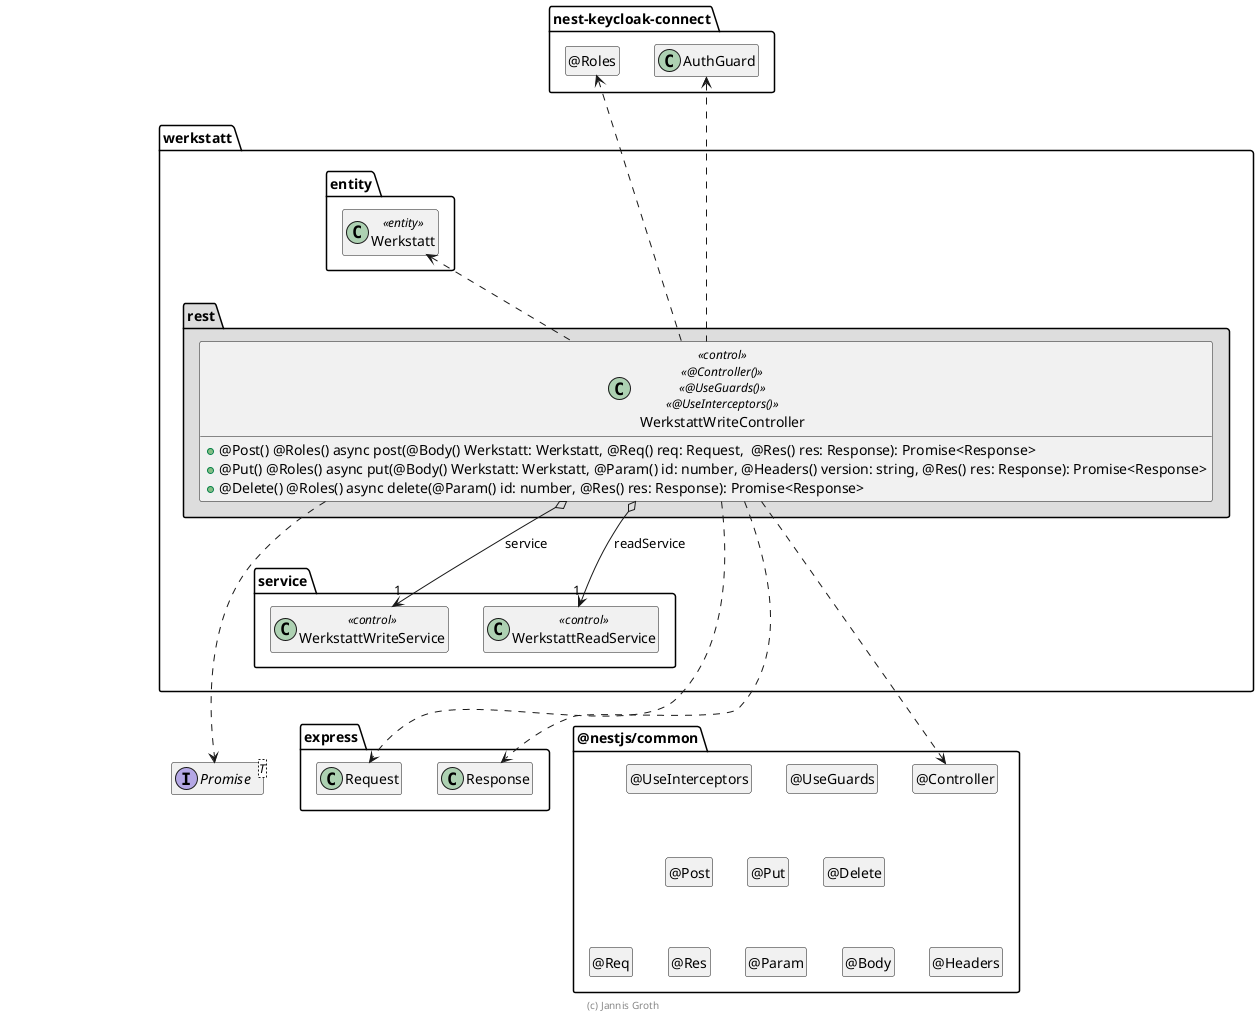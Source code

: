 @startuml Controller-Klasse

interface Promise<T>

package @nestjs/common {
  class "@Controller" as Controller
  hide Controller circle

  class "@UseGuards" as UseGuards
  hide UseGuards circle

  class "@UseInterceptors" as UseInterceptors
  hide UseInterceptors circle

  class "@Post" as Post
  hide Post circle

  class "@Put" as Put
  hide Put circle

  class "@Delete" as Delete
  hide Delete circle

  class "@Req" as Req
  hide Req circle

  class "@Res" as Res
  hide Res circle

  class "@Param" as Param
  hide Param circle

  class "@Body" as Body
  hide Body circle

  class "@Headers" as Headers
  hide Headers circle

  UseInterceptors .[hidden].> Post
  UseInterceptors .[hidden].> Put
  UseInterceptors .[hidden].> Delete

  Post .[hidden].> Req
  Post .[hidden].> Res
  Post .[hidden].> Param
  Post .[hidden].> Body
  Post .[hidden].> Headers
}

package nest-keycloak-connect {
  class AuthGuard

  class "@Roles" as Roles
  hide Roles circle
}

package express {
  class Request
  class Response

  Response .right[hidden].> Controller
}

package werkstatt {
  package entity #FFFFFF {
    class Werkstatt <<entity>>

    Werkstatt .[hidden].> Promise
    Werkstatt .[hidden].> Request
  }

  package service {
    class WerkstattWriteService << control >>
    class WerkstattReadService << control >>
  }

  package rest #DDDDDD {
    class WerkstattWriteController << control >> << @Controller() >> << @UseGuards() >> << @UseInterceptors() >> {
      + @Post() @Roles() async post(@Body() Werkstatt: Werkstatt, @Req() req: Request,  @Res() res: Response): Promise<Response>
      + @Put() @Roles() async put(@Body() Werkstatt: Werkstatt, @Param() id: number, @Headers() version: string, @Res() res: Response): Promise<Response>
      + @Delete() @Roles() async delete(@Param() id: number, @Res() res: Response): Promise<Response>
    }

    WerkstattWriteController o--> "1" WerkstattWriteService : service
    WerkstattWriteController o--> "1" WerkstattReadService : readService
    WerkstattWriteController ..up> Werkstatt

    WerkstattWriteController ..> Controller

    WerkstattWriteController .up.> AuthGuard
    WerkstattWriteController .up.> Roles

    WerkstattWriteController ..> Request
    WerkstattWriteController ..> Response
    WerkstattWriteController ..> Promise

    Werkstatt .up[hidden].> Roles
    WerkstattWriteService .[hidden].> Request
    WerkstattWriteService .[hidden].> Promise
  }
}

hide empty members

footer (c) Jannis Groth

@enduml

